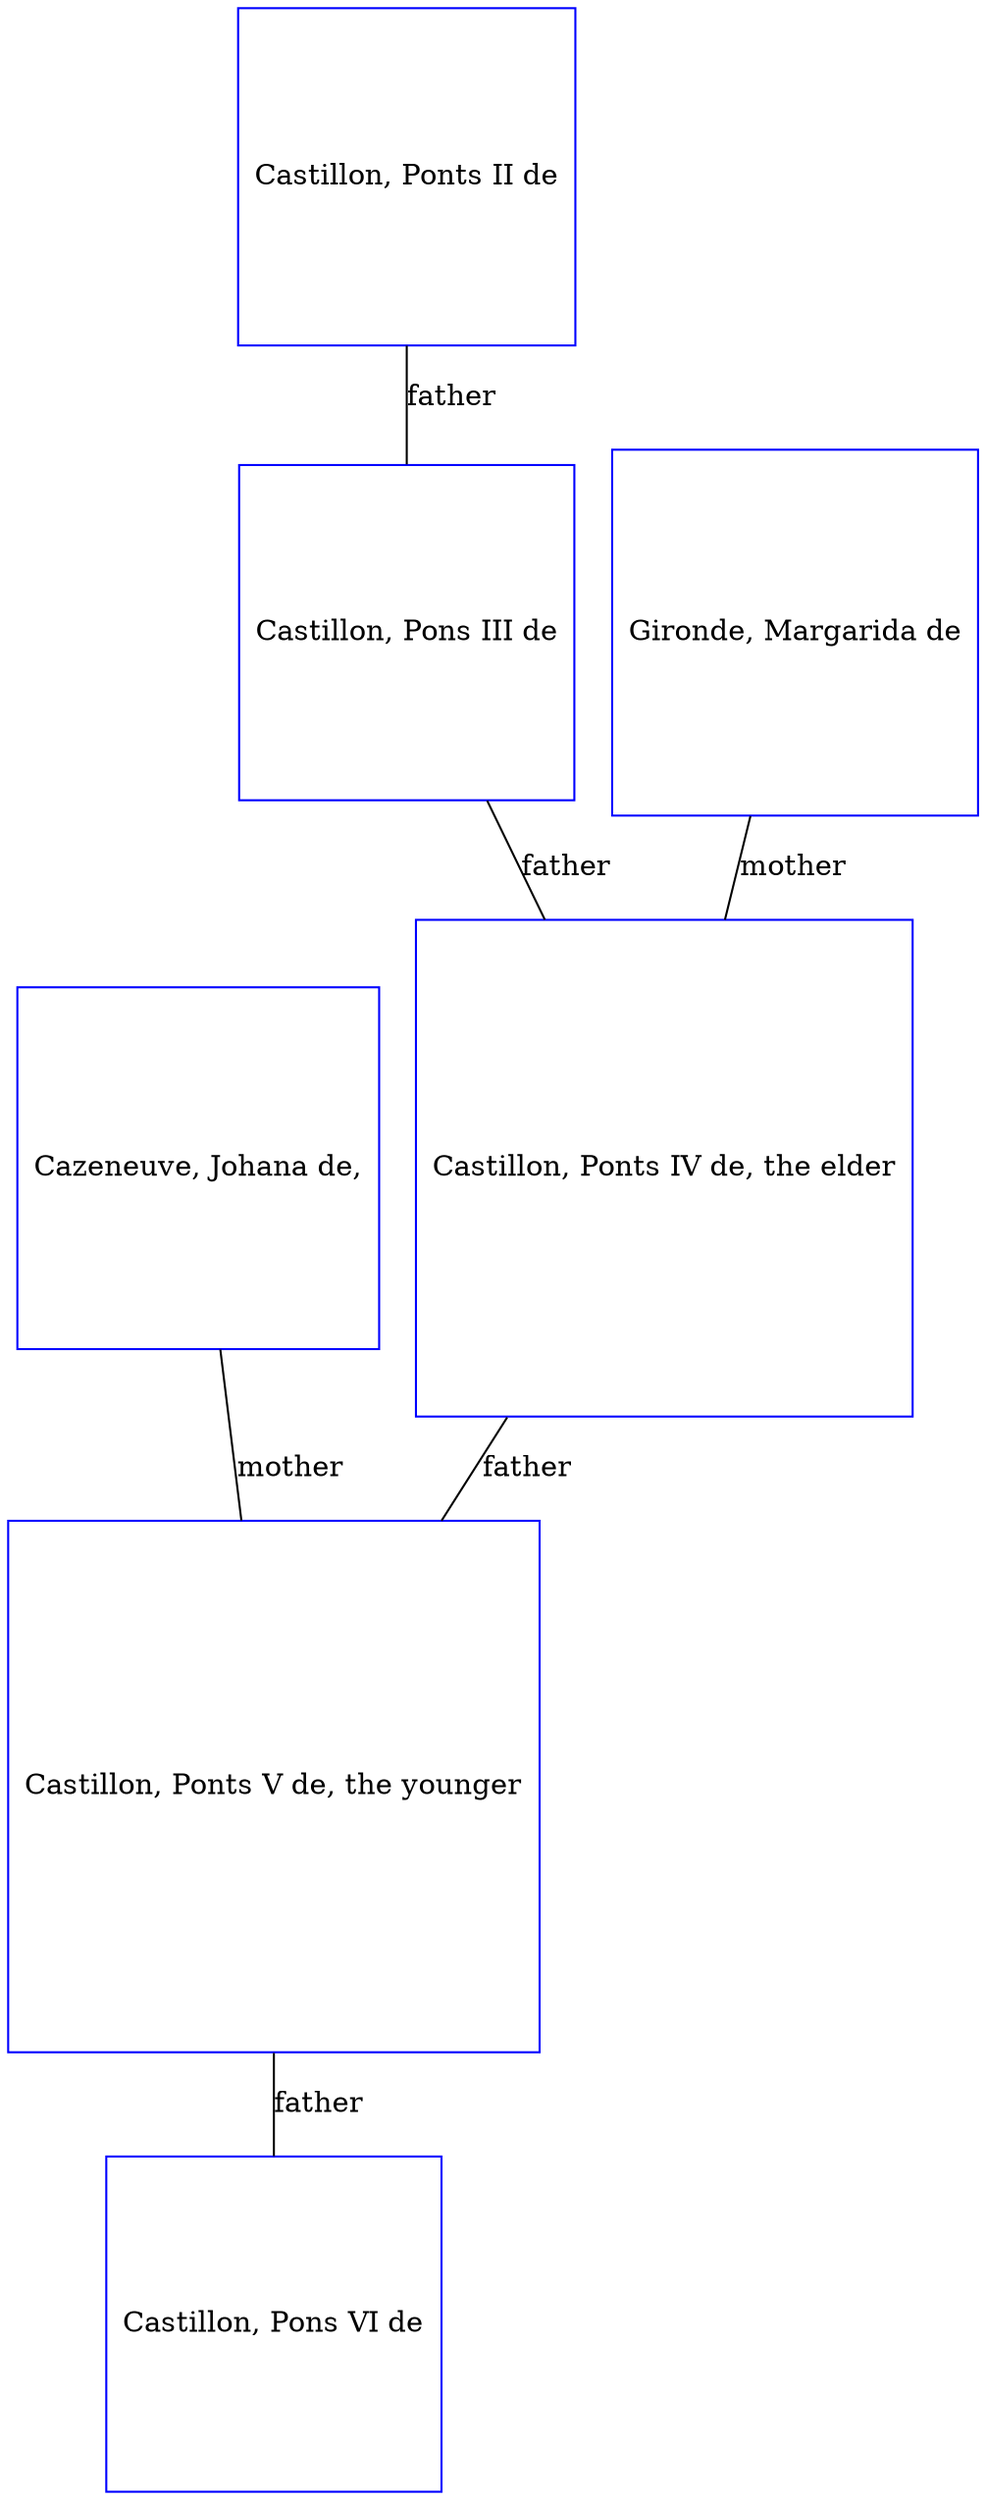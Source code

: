digraph D {
    edge [dir=none];    node [shape=box];    "007160"   [label="Cazeneuve, Johana de,", shape=box, regular=1, color="blue"] ;
"007161"   [label="Castillon, Ponts IV de, the elder", shape=box, regular=1, color="blue"] ;
"007163"   [label="Castillon, Ponts V de, the younger", shape=box, regular=1, color="blue"] ;
"014166"   [label="Castillon, Ponts II de", shape=box, regular=1, color="blue"] ;
"014167"   [label="Castillon, Pons III de", shape=box, regular=1, color="blue"] ;
"012876"   [label="Gironde, Margarida de", shape=box, regular=1, color="blue"] ;
"016754"   [label="Castillon, Pons VI de", shape=box, regular=1, color="blue"] ;
012876->007161 [label="mother",arrowsize=0.0]; 
014167->007161 [label="father",arrowsize=0.0]; 
007160->007163 [label="mother",arrowsize=0.0]; 
007161->007163 [label="father",arrowsize=0.0]; 
014166->014167 [label="father",arrowsize=0.0]; 
007163->016754 [label="father",arrowsize=0.0]; 
}